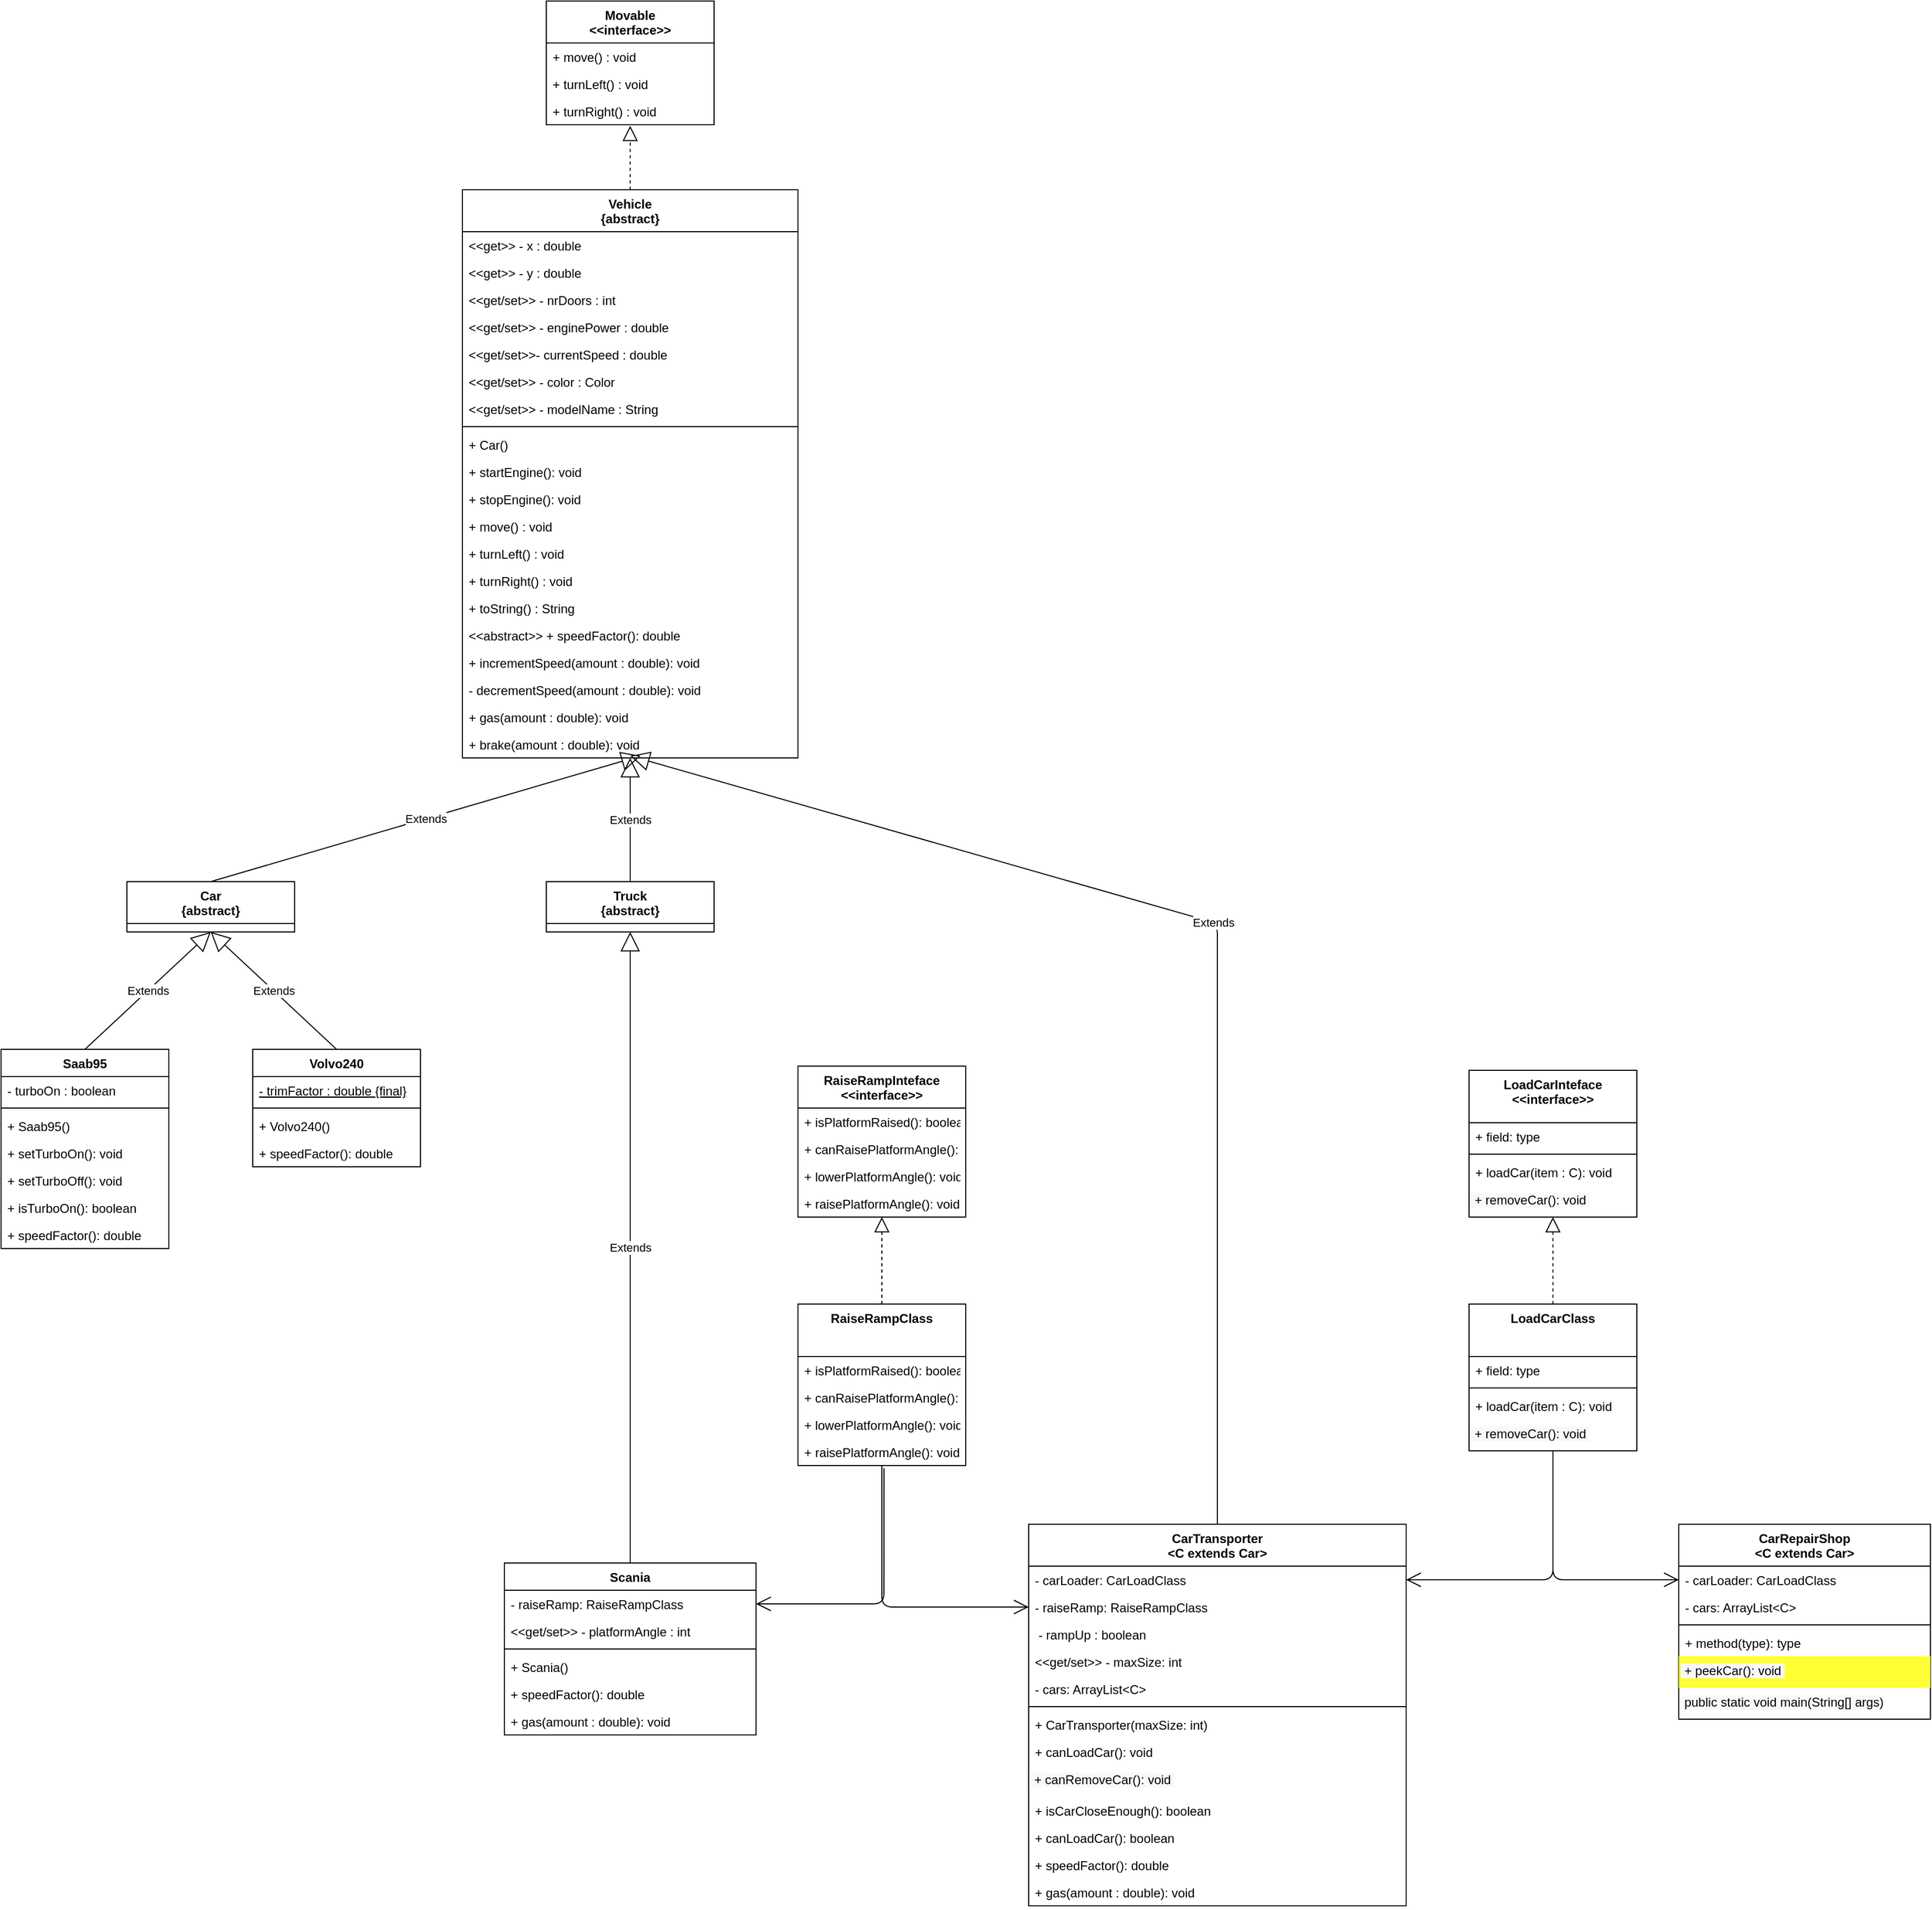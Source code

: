 <mxfile version="13.9.9" type="github">
  <diagram id="_Cr9bwAAUlMkFXNQbHdl" name="Page-1">
    <mxGraphModel dx="1826" dy="1952" grid="1" gridSize="10" guides="1" tooltips="1" connect="1" arrows="1" fold="1" page="1" pageScale="1" pageWidth="827" pageHeight="1169" math="0" shadow="0">
      <root>
        <mxCell id="0" />
        <mxCell id="1" parent="0" />
        <mxCell id="mMyt90tbhHPzwx2OuqYF-1" value="CarTransporter&#xa;&lt;C extends Car&gt;" style="swimlane;fontStyle=1;align=center;verticalAlign=top;childLayout=stackLayout;horizontal=1;startSize=40;horizontalStack=0;resizeParent=1;resizeParentMax=0;resizeLast=0;collapsible=1;marginBottom=0;" parent="1" vertex="1">
          <mxGeometry x="1020" y="1213" width="360" height="364" as="geometry" />
        </mxCell>
        <mxCell id="dB_CdpDJUb-EM3NvIYnl-26" value="- carLoader: CarLoadClass" style="text;strokeColor=none;fillColor=none;align=left;verticalAlign=top;spacingLeft=4;spacingRight=4;overflow=hidden;rotatable=0;points=[[0,0.5],[1,0.5]];portConstraint=eastwest;" parent="mMyt90tbhHPzwx2OuqYF-1" vertex="1">
          <mxGeometry y="40" width="360" height="26" as="geometry" />
        </mxCell>
        <mxCell id="dB_CdpDJUb-EM3NvIYnl-68" value="- raiseRamp: RaiseRampClass&#xa;" style="text;strokeColor=none;fillColor=none;align=left;verticalAlign=top;spacingLeft=4;spacingRight=4;overflow=hidden;rotatable=0;points=[[0,0.5],[1,0.5]];portConstraint=eastwest;" parent="mMyt90tbhHPzwx2OuqYF-1" vertex="1">
          <mxGeometry y="66" width="360" height="26" as="geometry" />
        </mxCell>
        <mxCell id="mMyt90tbhHPzwx2OuqYF-2" value=" - rampUp : boolean&#xa;" style="text;strokeColor=none;fillColor=none;align=left;verticalAlign=top;spacingLeft=4;spacingRight=4;overflow=hidden;rotatable=0;points=[[0,0.5],[1,0.5]];portConstraint=eastwest;fontStyle=0" parent="mMyt90tbhHPzwx2OuqYF-1" vertex="1">
          <mxGeometry y="92" width="360" height="26" as="geometry" />
        </mxCell>
        <mxCell id="mMyt90tbhHPzwx2OuqYF-4" value="&lt;&lt;get/set&gt;&gt; - maxSize: int" style="text;strokeColor=none;fillColor=none;align=left;verticalAlign=top;spacingLeft=4;spacingRight=4;overflow=hidden;rotatable=0;points=[[0,0.5],[1,0.5]];portConstraint=eastwest;" parent="mMyt90tbhHPzwx2OuqYF-1" vertex="1">
          <mxGeometry y="118" width="360" height="26" as="geometry" />
        </mxCell>
        <mxCell id="mMyt90tbhHPzwx2OuqYF-3" value="- cars: ArrayList&lt;C&gt;" style="text;strokeColor=none;fillColor=none;align=left;verticalAlign=top;spacingLeft=4;spacingRight=4;overflow=hidden;rotatable=0;points=[[0,0.5],[1,0.5]];portConstraint=eastwest;" parent="mMyt90tbhHPzwx2OuqYF-1" vertex="1">
          <mxGeometry y="144" width="360" height="26" as="geometry" />
        </mxCell>
        <mxCell id="mMyt90tbhHPzwx2OuqYF-5" value="" style="line;strokeWidth=1;fillColor=none;align=left;verticalAlign=middle;spacingTop=-1;spacingLeft=3;spacingRight=3;rotatable=0;labelPosition=right;points=[];portConstraint=eastwest;" parent="mMyt90tbhHPzwx2OuqYF-1" vertex="1">
          <mxGeometry y="170" width="360" height="8" as="geometry" />
        </mxCell>
        <mxCell id="mMyt90tbhHPzwx2OuqYF-110" value="+ CarTransporter(maxSize: int)" style="text;strokeColor=none;fillColor=none;align=left;verticalAlign=top;spacingLeft=4;spacingRight=4;overflow=hidden;rotatable=0;points=[[0,0.5],[1,0.5]];portConstraint=eastwest;" parent="mMyt90tbhHPzwx2OuqYF-1" vertex="1">
          <mxGeometry y="178" width="360" height="26" as="geometry" />
        </mxCell>
        <mxCell id="mMyt90tbhHPzwx2OuqYF-91" value="+ canLoadCar(): void " style="text;strokeColor=none;fillColor=none;align=left;verticalAlign=top;spacingLeft=4;spacingRight=4;overflow=hidden;rotatable=0;points=[[0,0.5],[1,0.5]];portConstraint=eastwest;" parent="mMyt90tbhHPzwx2OuqYF-1" vertex="1">
          <mxGeometry y="204" width="360" height="26" as="geometry" />
        </mxCell>
        <mxCell id="mMyt90tbhHPzwx2OuqYF-92" value="&lt;span style=&quot;color: rgb(0 , 0 , 0) ; font-family: &amp;#34;helvetica&amp;#34; ; font-size: 12px ; font-style: normal ; font-weight: 400 ; letter-spacing: normal ; text-align: left ; text-indent: 0px ; text-transform: none ; word-spacing: 0px ; background-color: rgb(248 , 249 , 250) ; display: inline ; float: none&quot;&gt;&amp;nbsp;+ canRemoveCar(): void&amp;nbsp;&lt;/span&gt;" style="text;whiteSpace=wrap;html=1;" parent="mMyt90tbhHPzwx2OuqYF-1" vertex="1">
          <mxGeometry y="230" width="360" height="30" as="geometry" />
        </mxCell>
        <mxCell id="mMyt90tbhHPzwx2OuqYF-83" value="+ isCarCloseEnough(): boolean" style="text;strokeColor=none;fillColor=none;align=left;verticalAlign=top;spacingLeft=4;spacingRight=4;overflow=hidden;rotatable=0;points=[[0,0.5],[1,0.5]];portConstraint=eastwest;" parent="mMyt90tbhHPzwx2OuqYF-1" vertex="1">
          <mxGeometry y="260" width="360" height="26" as="geometry" />
        </mxCell>
        <mxCell id="mMyt90tbhHPzwx2OuqYF-84" value="+ canLoadCar(): boolean" style="text;strokeColor=none;fillColor=none;align=left;verticalAlign=top;spacingLeft=4;spacingRight=4;overflow=hidden;rotatable=0;points=[[0,0.5],[1,0.5]];portConstraint=eastwest;" parent="mMyt90tbhHPzwx2OuqYF-1" vertex="1">
          <mxGeometry y="286" width="360" height="26" as="geometry" />
        </mxCell>
        <mxCell id="mMyt90tbhHPzwx2OuqYF-81" value="+ speedFactor(): double" style="text;strokeColor=none;fillColor=none;align=left;verticalAlign=top;spacingLeft=4;spacingRight=4;overflow=hidden;rotatable=0;points=[[0,0.5],[1,0.5]];portConstraint=eastwest;" parent="mMyt90tbhHPzwx2OuqYF-1" vertex="1">
          <mxGeometry y="312" width="360" height="26" as="geometry" />
        </mxCell>
        <mxCell id="mMyt90tbhHPzwx2OuqYF-82" value="+ gas(amount : double): void" style="text;strokeColor=none;fillColor=none;align=left;verticalAlign=top;spacingLeft=4;spacingRight=4;overflow=hidden;rotatable=0;points=[[0,0.5],[1,0.5]];portConstraint=eastwest;" parent="mMyt90tbhHPzwx2OuqYF-1" vertex="1">
          <mxGeometry y="338" width="360" height="26" as="geometry" />
        </mxCell>
        <mxCell id="mMyt90tbhHPzwx2OuqYF-7" value="Movable&#xa;&lt;&lt;interface&gt;&gt;" style="swimlane;fontStyle=1;childLayout=stackLayout;horizontal=1;startSize=40;fillColor=none;horizontalStack=0;resizeParent=1;resizeParentMax=0;resizeLast=0;collapsible=1;marginBottom=0;" parent="1" vertex="1">
          <mxGeometry x="560" y="-240" width="160" height="118" as="geometry" />
        </mxCell>
        <mxCell id="mMyt90tbhHPzwx2OuqYF-8" value="+ move() : void" style="text;strokeColor=none;fillColor=none;align=left;verticalAlign=top;spacingLeft=4;spacingRight=4;overflow=hidden;rotatable=0;points=[[0,0.5],[1,0.5]];portConstraint=eastwest;" parent="mMyt90tbhHPzwx2OuqYF-7" vertex="1">
          <mxGeometry y="40" width="160" height="26" as="geometry" />
        </mxCell>
        <mxCell id="mMyt90tbhHPzwx2OuqYF-9" value="+ turnLeft() : void" style="text;strokeColor=none;fillColor=none;align=left;verticalAlign=top;spacingLeft=4;spacingRight=4;overflow=hidden;rotatable=0;points=[[0,0.5],[1,0.5]];portConstraint=eastwest;" parent="mMyt90tbhHPzwx2OuqYF-7" vertex="1">
          <mxGeometry y="66" width="160" height="26" as="geometry" />
        </mxCell>
        <mxCell id="mMyt90tbhHPzwx2OuqYF-10" value="+ turnRight() : void" style="text;strokeColor=none;fillColor=none;align=left;verticalAlign=top;spacingLeft=4;spacingRight=4;overflow=hidden;rotatable=0;points=[[0,0.5],[1,0.5]];portConstraint=eastwest;" parent="mMyt90tbhHPzwx2OuqYF-7" vertex="1">
          <mxGeometry y="92" width="160" height="26" as="geometry" />
        </mxCell>
        <mxCell id="mMyt90tbhHPzwx2OuqYF-11" value="Vehicle&#xa;{abstract}&#xa;" style="swimlane;fontStyle=1;align=center;verticalAlign=top;childLayout=stackLayout;horizontal=1;startSize=40;horizontalStack=0;resizeParent=1;resizeParentMax=0;resizeLast=0;collapsible=1;marginBottom=0;" parent="1" vertex="1">
          <mxGeometry x="480" y="-60" width="320" height="542" as="geometry" />
        </mxCell>
        <mxCell id="mMyt90tbhHPzwx2OuqYF-12" value="&lt;&lt;get&gt;&gt; - x : double" style="text;strokeColor=none;fillColor=none;align=left;verticalAlign=top;spacingLeft=4;spacingRight=4;overflow=hidden;rotatable=0;points=[[0,0.5],[1,0.5]];portConstraint=eastwest;" parent="mMyt90tbhHPzwx2OuqYF-11" vertex="1">
          <mxGeometry y="40" width="320" height="26" as="geometry" />
        </mxCell>
        <mxCell id="mMyt90tbhHPzwx2OuqYF-13" value="&lt;&lt;get&gt;&gt; - y : double" style="text;strokeColor=none;fillColor=none;align=left;verticalAlign=top;spacingLeft=4;spacingRight=4;overflow=hidden;rotatable=0;points=[[0,0.5],[1,0.5]];portConstraint=eastwest;" parent="mMyt90tbhHPzwx2OuqYF-11" vertex="1">
          <mxGeometry y="66" width="320" height="26" as="geometry" />
        </mxCell>
        <mxCell id="mMyt90tbhHPzwx2OuqYF-14" value="&lt;&lt;get/set&gt;&gt; - nrDoors : int" style="text;strokeColor=none;fillColor=none;align=left;verticalAlign=top;spacingLeft=4;spacingRight=4;overflow=hidden;rotatable=0;points=[[0,0.5],[1,0.5]];portConstraint=eastwest;" parent="mMyt90tbhHPzwx2OuqYF-11" vertex="1">
          <mxGeometry y="92" width="320" height="26" as="geometry" />
        </mxCell>
        <mxCell id="mMyt90tbhHPzwx2OuqYF-15" value="&lt;&lt;get/set&gt;&gt; - enginePower : double" style="text;strokeColor=none;fillColor=none;align=left;verticalAlign=top;spacingLeft=4;spacingRight=4;overflow=hidden;rotatable=0;points=[[0,0.5],[1,0.5]];portConstraint=eastwest;" parent="mMyt90tbhHPzwx2OuqYF-11" vertex="1">
          <mxGeometry y="118" width="320" height="26" as="geometry" />
        </mxCell>
        <mxCell id="mMyt90tbhHPzwx2OuqYF-16" value="&lt;&lt;get/set&gt;&gt;- currentSpeed : double" style="text;strokeColor=none;fillColor=none;align=left;verticalAlign=top;spacingLeft=4;spacingRight=4;overflow=hidden;rotatable=0;points=[[0,0.5],[1,0.5]];portConstraint=eastwest;" parent="mMyt90tbhHPzwx2OuqYF-11" vertex="1">
          <mxGeometry y="144" width="320" height="26" as="geometry" />
        </mxCell>
        <mxCell id="mMyt90tbhHPzwx2OuqYF-17" value="&lt;&lt;get/set&gt;&gt; - color : Color" style="text;strokeColor=none;fillColor=none;align=left;verticalAlign=top;spacingLeft=4;spacingRight=4;overflow=hidden;rotatable=0;points=[[0,0.5],[1,0.5]];portConstraint=eastwest;" parent="mMyt90tbhHPzwx2OuqYF-11" vertex="1">
          <mxGeometry y="170" width="320" height="26" as="geometry" />
        </mxCell>
        <mxCell id="mMyt90tbhHPzwx2OuqYF-18" value="&lt;&lt;get/set&gt;&gt; - modelName : String" style="text;strokeColor=none;fillColor=none;align=left;verticalAlign=top;spacingLeft=4;spacingRight=4;overflow=hidden;rotatable=0;points=[[0,0.5],[1,0.5]];portConstraint=eastwest;" parent="mMyt90tbhHPzwx2OuqYF-11" vertex="1">
          <mxGeometry y="196" width="320" height="26" as="geometry" />
        </mxCell>
        <mxCell id="mMyt90tbhHPzwx2OuqYF-19" value="" style="line;strokeWidth=1;fillColor=none;align=left;verticalAlign=middle;spacingTop=-1;spacingLeft=3;spacingRight=3;rotatable=0;labelPosition=right;points=[];portConstraint=eastwest;" parent="mMyt90tbhHPzwx2OuqYF-11" vertex="1">
          <mxGeometry y="222" width="320" height="8" as="geometry" />
        </mxCell>
        <mxCell id="mMyt90tbhHPzwx2OuqYF-20" value="+ Car()" style="text;strokeColor=none;fillColor=none;align=left;verticalAlign=top;spacingLeft=4;spacingRight=4;overflow=hidden;rotatable=0;points=[[0,0.5],[1,0.5]];portConstraint=eastwest;" parent="mMyt90tbhHPzwx2OuqYF-11" vertex="1">
          <mxGeometry y="230" width="320" height="26" as="geometry" />
        </mxCell>
        <mxCell id="mMyt90tbhHPzwx2OuqYF-21" value="+ startEngine(): void" style="text;strokeColor=none;fillColor=none;align=left;verticalAlign=top;spacingLeft=4;spacingRight=4;overflow=hidden;rotatable=0;points=[[0,0.5],[1,0.5]];portConstraint=eastwest;" parent="mMyt90tbhHPzwx2OuqYF-11" vertex="1">
          <mxGeometry y="256" width="320" height="26" as="geometry" />
        </mxCell>
        <mxCell id="mMyt90tbhHPzwx2OuqYF-22" value="+ stopEngine(): void" style="text;strokeColor=none;fillColor=none;align=left;verticalAlign=top;spacingLeft=4;spacingRight=4;overflow=hidden;rotatable=0;points=[[0,0.5],[1,0.5]];portConstraint=eastwest;" parent="mMyt90tbhHPzwx2OuqYF-11" vertex="1">
          <mxGeometry y="282" width="320" height="26" as="geometry" />
        </mxCell>
        <mxCell id="mMyt90tbhHPzwx2OuqYF-23" value="+ move() : void" style="text;strokeColor=none;fillColor=none;align=left;verticalAlign=top;spacingLeft=4;spacingRight=4;overflow=hidden;rotatable=0;points=[[0,0.5],[1,0.5]];portConstraint=eastwest;" parent="mMyt90tbhHPzwx2OuqYF-11" vertex="1">
          <mxGeometry y="308" width="320" height="26" as="geometry" />
        </mxCell>
        <mxCell id="mMyt90tbhHPzwx2OuqYF-24" value="+ turnLeft() : void" style="text;strokeColor=none;fillColor=none;align=left;verticalAlign=top;spacingLeft=4;spacingRight=4;overflow=hidden;rotatable=0;points=[[0,0.5],[1,0.5]];portConstraint=eastwest;" parent="mMyt90tbhHPzwx2OuqYF-11" vertex="1">
          <mxGeometry y="334" width="320" height="26" as="geometry" />
        </mxCell>
        <mxCell id="mMyt90tbhHPzwx2OuqYF-25" value="+ turnRight() : void" style="text;strokeColor=none;fillColor=none;align=left;verticalAlign=top;spacingLeft=4;spacingRight=4;overflow=hidden;rotatable=0;points=[[0,0.5],[1,0.5]];portConstraint=eastwest;" parent="mMyt90tbhHPzwx2OuqYF-11" vertex="1">
          <mxGeometry y="360" width="320" height="26" as="geometry" />
        </mxCell>
        <mxCell id="mMyt90tbhHPzwx2OuqYF-26" value="+ toString() : String" style="text;strokeColor=none;fillColor=none;align=left;verticalAlign=top;spacingLeft=4;spacingRight=4;overflow=hidden;rotatable=0;points=[[0,0.5],[1,0.5]];portConstraint=eastwest;" parent="mMyt90tbhHPzwx2OuqYF-11" vertex="1">
          <mxGeometry y="386" width="320" height="26" as="geometry" />
        </mxCell>
        <mxCell id="mMyt90tbhHPzwx2OuqYF-27" value="&lt;&lt;abstract&gt;&gt; + speedFactor(): double" style="text;strokeColor=none;fillColor=none;align=left;verticalAlign=top;spacingLeft=4;spacingRight=4;overflow=hidden;rotatable=0;points=[[0,0.5],[1,0.5]];portConstraint=eastwest;" parent="mMyt90tbhHPzwx2OuqYF-11" vertex="1">
          <mxGeometry y="412" width="320" height="26" as="geometry" />
        </mxCell>
        <mxCell id="mMyt90tbhHPzwx2OuqYF-28" value="+ incrementSpeed(amount : double): void" style="text;strokeColor=none;fillColor=none;align=left;verticalAlign=top;spacingLeft=4;spacingRight=4;overflow=hidden;rotatable=0;points=[[0,0.5],[1,0.5]];portConstraint=eastwest;" parent="mMyt90tbhHPzwx2OuqYF-11" vertex="1">
          <mxGeometry y="438" width="320" height="26" as="geometry" />
        </mxCell>
        <mxCell id="mMyt90tbhHPzwx2OuqYF-29" value="- decrementSpeed(amount : double): void" style="text;strokeColor=none;fillColor=none;align=left;verticalAlign=top;spacingLeft=4;spacingRight=4;overflow=hidden;rotatable=0;points=[[0,0.5],[1,0.5]];portConstraint=eastwest;" parent="mMyt90tbhHPzwx2OuqYF-11" vertex="1">
          <mxGeometry y="464" width="320" height="26" as="geometry" />
        </mxCell>
        <mxCell id="mMyt90tbhHPzwx2OuqYF-30" value="+ gas(amount : double): void" style="text;strokeColor=none;fillColor=none;align=left;verticalAlign=top;spacingLeft=4;spacingRight=4;overflow=hidden;rotatable=0;points=[[0,0.5],[1,0.5]];portConstraint=eastwest;" parent="mMyt90tbhHPzwx2OuqYF-11" vertex="1">
          <mxGeometry y="490" width="320" height="26" as="geometry" />
        </mxCell>
        <mxCell id="mMyt90tbhHPzwx2OuqYF-31" value="+ brake(amount : double): void" style="text;strokeColor=none;fillColor=none;align=left;verticalAlign=top;spacingLeft=4;spacingRight=4;overflow=hidden;rotatable=0;points=[[0,0.5],[1,0.5]];portConstraint=eastwest;" parent="mMyt90tbhHPzwx2OuqYF-11" vertex="1">
          <mxGeometry y="516" width="320" height="26" as="geometry" />
        </mxCell>
        <mxCell id="mMyt90tbhHPzwx2OuqYF-32" value="" style="endArrow=block;dashed=1;endFill=0;endSize=12;html=1;entryX=0.5;entryY=1.038;entryDx=0;entryDy=0;entryPerimeter=0;" parent="1" source="mMyt90tbhHPzwx2OuqYF-11" target="mMyt90tbhHPzwx2OuqYF-10" edge="1">
          <mxGeometry width="160" relative="1" as="geometry">
            <mxPoint x="820" y="300" as="sourcePoint" />
            <mxPoint x="980" y="300" as="targetPoint" />
          </mxGeometry>
        </mxCell>
        <mxCell id="mMyt90tbhHPzwx2OuqYF-33" value="Saab95" style="swimlane;fontStyle=1;align=center;verticalAlign=top;childLayout=stackLayout;horizontal=1;startSize=26;horizontalStack=0;resizeParent=1;resizeParentMax=0;resizeLast=0;collapsible=1;marginBottom=0;" parent="1" vertex="1">
          <mxGeometry x="40" y="760" width="160" height="190" as="geometry" />
        </mxCell>
        <mxCell id="mMyt90tbhHPzwx2OuqYF-34" value="- turboOn : boolean" style="text;strokeColor=none;fillColor=none;align=left;verticalAlign=top;spacingLeft=4;spacingRight=4;overflow=hidden;rotatable=0;points=[[0,0.5],[1,0.5]];portConstraint=eastwest;fontStyle=0" parent="mMyt90tbhHPzwx2OuqYF-33" vertex="1">
          <mxGeometry y="26" width="160" height="26" as="geometry" />
        </mxCell>
        <mxCell id="mMyt90tbhHPzwx2OuqYF-35" value="" style="line;strokeWidth=1;fillColor=none;align=left;verticalAlign=middle;spacingTop=-1;spacingLeft=3;spacingRight=3;rotatable=0;labelPosition=right;points=[];portConstraint=eastwest;" parent="mMyt90tbhHPzwx2OuqYF-33" vertex="1">
          <mxGeometry y="52" width="160" height="8" as="geometry" />
        </mxCell>
        <mxCell id="mMyt90tbhHPzwx2OuqYF-36" value="+ Saab95()" style="text;strokeColor=none;fillColor=none;align=left;verticalAlign=top;spacingLeft=4;spacingRight=4;overflow=hidden;rotatable=0;points=[[0,0.5],[1,0.5]];portConstraint=eastwest;" parent="mMyt90tbhHPzwx2OuqYF-33" vertex="1">
          <mxGeometry y="60" width="160" height="26" as="geometry" />
        </mxCell>
        <mxCell id="mMyt90tbhHPzwx2OuqYF-37" value="+ setTurboOn(): void" style="text;strokeColor=none;fillColor=none;align=left;verticalAlign=top;spacingLeft=4;spacingRight=4;overflow=hidden;rotatable=0;points=[[0,0.5],[1,0.5]];portConstraint=eastwest;" parent="mMyt90tbhHPzwx2OuqYF-33" vertex="1">
          <mxGeometry y="86" width="160" height="26" as="geometry" />
        </mxCell>
        <mxCell id="mMyt90tbhHPzwx2OuqYF-38" value="+ setTurboOff(): void" style="text;strokeColor=none;fillColor=none;align=left;verticalAlign=top;spacingLeft=4;spacingRight=4;overflow=hidden;rotatable=0;points=[[0,0.5],[1,0.5]];portConstraint=eastwest;" parent="mMyt90tbhHPzwx2OuqYF-33" vertex="1">
          <mxGeometry y="112" width="160" height="26" as="geometry" />
        </mxCell>
        <mxCell id="mMyt90tbhHPzwx2OuqYF-39" value="+ isTurboOn(): boolean" style="text;strokeColor=none;fillColor=none;align=left;verticalAlign=top;spacingLeft=4;spacingRight=4;overflow=hidden;rotatable=0;points=[[0,0.5],[1,0.5]];portConstraint=eastwest;" parent="mMyt90tbhHPzwx2OuqYF-33" vertex="1">
          <mxGeometry y="138" width="160" height="26" as="geometry" />
        </mxCell>
        <mxCell id="mMyt90tbhHPzwx2OuqYF-40" value="+ speedFactor(): double" style="text;strokeColor=none;fillColor=none;align=left;verticalAlign=top;spacingLeft=4;spacingRight=4;overflow=hidden;rotatable=0;points=[[0,0.5],[1,0.5]];portConstraint=eastwest;" parent="mMyt90tbhHPzwx2OuqYF-33" vertex="1">
          <mxGeometry y="164" width="160" height="26" as="geometry" />
        </mxCell>
        <mxCell id="mMyt90tbhHPzwx2OuqYF-41" value="Volvo240" style="swimlane;fontStyle=1;align=center;verticalAlign=top;childLayout=stackLayout;horizontal=1;startSize=26;horizontalStack=0;resizeParent=1;resizeParentMax=0;resizeLast=0;collapsible=1;marginBottom=0;" parent="1" vertex="1">
          <mxGeometry x="280" y="760" width="160" height="112" as="geometry" />
        </mxCell>
        <mxCell id="mMyt90tbhHPzwx2OuqYF-42" value="- trimFactor : double {final}" style="text;strokeColor=none;fillColor=none;align=left;verticalAlign=top;spacingLeft=4;spacingRight=4;overflow=hidden;rotatable=0;points=[[0,0.5],[1,0.5]];portConstraint=eastwest;fontStyle=4" parent="mMyt90tbhHPzwx2OuqYF-41" vertex="1">
          <mxGeometry y="26" width="160" height="26" as="geometry" />
        </mxCell>
        <mxCell id="mMyt90tbhHPzwx2OuqYF-43" value="" style="line;strokeWidth=1;fillColor=none;align=left;verticalAlign=middle;spacingTop=-1;spacingLeft=3;spacingRight=3;rotatable=0;labelPosition=right;points=[];portConstraint=eastwest;" parent="mMyt90tbhHPzwx2OuqYF-41" vertex="1">
          <mxGeometry y="52" width="160" height="8" as="geometry" />
        </mxCell>
        <mxCell id="mMyt90tbhHPzwx2OuqYF-44" value="+ Volvo240()" style="text;strokeColor=none;fillColor=none;align=left;verticalAlign=top;spacingLeft=4;spacingRight=4;overflow=hidden;rotatable=0;points=[[0,0.5],[1,0.5]];portConstraint=eastwest;" parent="mMyt90tbhHPzwx2OuqYF-41" vertex="1">
          <mxGeometry y="60" width="160" height="26" as="geometry" />
        </mxCell>
        <mxCell id="mMyt90tbhHPzwx2OuqYF-45" value="+ speedFactor(): double" style="text;strokeColor=none;fillColor=none;align=left;verticalAlign=top;spacingLeft=4;spacingRight=4;overflow=hidden;rotatable=0;points=[[0,0.5],[1,0.5]];portConstraint=eastwest;" parent="mMyt90tbhHPzwx2OuqYF-41" vertex="1">
          <mxGeometry y="86" width="160" height="26" as="geometry" />
        </mxCell>
        <mxCell id="mMyt90tbhHPzwx2OuqYF-46" value="Extends" style="endArrow=block;endSize=16;endFill=0;html=1;exitX=0.5;exitY=0;exitDx=0;exitDy=0;entryX=0.5;entryY=1;entryDx=0;entryDy=0;" parent="1" source="mMyt90tbhHPzwx2OuqYF-41" target="mMyt90tbhHPzwx2OuqYF-60" edge="1">
          <mxGeometry width="160" relative="1" as="geometry">
            <mxPoint x="440" y="850" as="sourcePoint" />
            <mxPoint x="240.32" y="671.856" as="targetPoint" />
          </mxGeometry>
        </mxCell>
        <mxCell id="mMyt90tbhHPzwx2OuqYF-47" value="Extends" style="endArrow=block;endSize=16;endFill=0;html=1;exitX=0.5;exitY=0;exitDx=0;exitDy=0;entryX=0.5;entryY=1;entryDx=0;entryDy=0;" parent="1" source="mMyt90tbhHPzwx2OuqYF-33" target="mMyt90tbhHPzwx2OuqYF-60" edge="1">
          <mxGeometry width="160" relative="1" as="geometry">
            <mxPoint x="220" y="880" as="sourcePoint" />
            <mxPoint x="240.96" y="673.08" as="targetPoint" />
          </mxGeometry>
        </mxCell>
        <mxCell id="mMyt90tbhHPzwx2OuqYF-48" value="Scania" style="swimlane;fontStyle=1;align=center;verticalAlign=top;childLayout=stackLayout;horizontal=1;startSize=26;horizontalStack=0;resizeParent=1;resizeParentMax=0;resizeLast=0;collapsible=1;marginBottom=0;" parent="1" vertex="1">
          <mxGeometry x="520" y="1250" width="240" height="164" as="geometry" />
        </mxCell>
        <mxCell id="dB_CdpDJUb-EM3NvIYnl-66" value="- raiseRamp: RaiseRampClass&#xa;" style="text;strokeColor=none;fillColor=none;align=left;verticalAlign=top;spacingLeft=4;spacingRight=4;overflow=hidden;rotatable=0;points=[[0,0.5],[1,0.5]];portConstraint=eastwest;" parent="mMyt90tbhHPzwx2OuqYF-48" vertex="1">
          <mxGeometry y="26" width="240" height="26" as="geometry" />
        </mxCell>
        <mxCell id="mMyt90tbhHPzwx2OuqYF-49" value="&lt;&lt;get/set&gt;&gt; - platformAngle : int&#xa;" style="text;strokeColor=none;fillColor=none;align=left;verticalAlign=top;spacingLeft=4;spacingRight=4;overflow=hidden;rotatable=0;points=[[0,0.5],[1,0.5]];portConstraint=eastwest;fontStyle=0" parent="mMyt90tbhHPzwx2OuqYF-48" vertex="1">
          <mxGeometry y="52" width="240" height="26" as="geometry" />
        </mxCell>
        <mxCell id="mMyt90tbhHPzwx2OuqYF-50" value="" style="line;strokeWidth=1;fillColor=none;align=left;verticalAlign=middle;spacingTop=-1;spacingLeft=3;spacingRight=3;rotatable=0;labelPosition=right;points=[];portConstraint=eastwest;" parent="mMyt90tbhHPzwx2OuqYF-48" vertex="1">
          <mxGeometry y="78" width="240" height="8" as="geometry" />
        </mxCell>
        <mxCell id="mMyt90tbhHPzwx2OuqYF-51" value="+ Scania()" style="text;strokeColor=none;fillColor=none;align=left;verticalAlign=top;spacingLeft=4;spacingRight=4;overflow=hidden;rotatable=0;points=[[0,0.5],[1,0.5]];portConstraint=eastwest;" parent="mMyt90tbhHPzwx2OuqYF-48" vertex="1">
          <mxGeometry y="86" width="240" height="26" as="geometry" />
        </mxCell>
        <mxCell id="mMyt90tbhHPzwx2OuqYF-56" value="+ speedFactor(): double" style="text;strokeColor=none;fillColor=none;align=left;verticalAlign=top;spacingLeft=4;spacingRight=4;overflow=hidden;rotatable=0;points=[[0,0.5],[1,0.5]];portConstraint=eastwest;" parent="mMyt90tbhHPzwx2OuqYF-48" vertex="1">
          <mxGeometry y="112" width="240" height="26" as="geometry" />
        </mxCell>
        <mxCell id="mMyt90tbhHPzwx2OuqYF-57" value="+ gas(amount : double): void" style="text;strokeColor=none;fillColor=none;align=left;verticalAlign=top;spacingLeft=4;spacingRight=4;overflow=hidden;rotatable=0;points=[[0,0.5],[1,0.5]];portConstraint=eastwest;" parent="mMyt90tbhHPzwx2OuqYF-48" vertex="1">
          <mxGeometry y="138" width="240" height="26" as="geometry" />
        </mxCell>
        <mxCell id="mMyt90tbhHPzwx2OuqYF-58" value="Extends" style="endArrow=block;endSize=16;endFill=0;html=1;exitX=0.5;exitY=0;exitDx=0;exitDy=0;entryX=0.5;entryY=1;entryDx=0;entryDy=0;" parent="1" source="mMyt90tbhHPzwx2OuqYF-48" target="mMyt90tbhHPzwx2OuqYF-64" edge="1">
          <mxGeometry width="160" relative="1" as="geometry">
            <mxPoint x="130" y="890" as="sourcePoint" />
            <mxPoint x="640.96" y="677.172" as="targetPoint" />
          </mxGeometry>
        </mxCell>
        <mxCell id="mMyt90tbhHPzwx2OuqYF-60" value="Car&#xa;{abstract}" style="swimlane;fontStyle=1;align=center;verticalAlign=top;childLayout=stackLayout;horizontal=1;startSize=40;horizontalStack=0;resizeParent=1;resizeParentMax=0;resizeLast=0;collapsible=1;marginBottom=0;" parent="1" vertex="1">
          <mxGeometry x="160" y="600" width="160" height="48" as="geometry" />
        </mxCell>
        <mxCell id="mMyt90tbhHPzwx2OuqYF-64" value="Truck&#xa;{abstract}" style="swimlane;fontStyle=1;align=center;verticalAlign=top;childLayout=stackLayout;horizontal=1;startSize=40;horizontalStack=0;resizeParent=1;resizeParentMax=0;resizeLast=0;collapsible=1;marginBottom=0;" parent="1" vertex="1">
          <mxGeometry x="560" y="600" width="160" height="48" as="geometry" />
        </mxCell>
        <mxCell id="mMyt90tbhHPzwx2OuqYF-69" value="Extends" style="endArrow=block;endSize=16;endFill=0;html=1;exitX=0.5;exitY=0;exitDx=0;exitDy=0;" parent="1" source="mMyt90tbhHPzwx2OuqYF-60" edge="1">
          <mxGeometry width="160" relative="1" as="geometry">
            <mxPoint x="490" y="620" as="sourcePoint" />
            <mxPoint x="650" y="480" as="targetPoint" />
          </mxGeometry>
        </mxCell>
        <mxCell id="mMyt90tbhHPzwx2OuqYF-70" value="Extends" style="endArrow=block;endSize=16;endFill=0;html=1;exitX=0.5;exitY=0;exitDx=0;exitDy=0;" parent="1" source="mMyt90tbhHPzwx2OuqYF-64" target="mMyt90tbhHPzwx2OuqYF-31" edge="1">
          <mxGeometry width="160" relative="1" as="geometry">
            <mxPoint x="490" y="620" as="sourcePoint" />
            <mxPoint x="650" y="620" as="targetPoint" />
          </mxGeometry>
        </mxCell>
        <mxCell id="mMyt90tbhHPzwx2OuqYF-71" value="Extends" style="endArrow=block;endSize=16;endFill=0;html=1;exitX=0.5;exitY=0;exitDx=0;exitDy=0;" parent="1" source="mMyt90tbhHPzwx2OuqYF-1" edge="1">
          <mxGeometry width="160" relative="1" as="geometry">
            <mxPoint x="1070" y="520" as="sourcePoint" />
            <mxPoint x="640" y="480" as="targetPoint" />
            <Array as="points">
              <mxPoint x="1200" y="640" />
            </Array>
          </mxGeometry>
        </mxCell>
        <mxCell id="mMyt90tbhHPzwx2OuqYF-112" value="CarRepairShop&#xa;&lt;C extends Car&gt;" style="swimlane;fontStyle=1;align=center;verticalAlign=top;childLayout=stackLayout;horizontal=1;startSize=40;horizontalStack=0;resizeParent=1;resizeParentMax=0;resizeLast=0;collapsible=1;marginBottom=0;" parent="1" vertex="1">
          <mxGeometry x="1640" y="1213" width="240" height="186" as="geometry" />
        </mxCell>
        <mxCell id="dB_CdpDJUb-EM3NvIYnl-24" value="- carLoader: CarLoadClass" style="text;strokeColor=none;fillColor=none;align=left;verticalAlign=top;spacingLeft=4;spacingRight=4;overflow=hidden;rotatable=0;points=[[0,0.5],[1,0.5]];portConstraint=eastwest;" parent="mMyt90tbhHPzwx2OuqYF-112" vertex="1">
          <mxGeometry y="40" width="240" height="26" as="geometry" />
        </mxCell>
        <mxCell id="AptcErg4pu4xVObqwMi1-2" value="- cars: ArrayList&lt;C&gt;" style="text;strokeColor=none;fillColor=none;align=left;verticalAlign=top;spacingLeft=4;spacingRight=4;overflow=hidden;rotatable=0;points=[[0,0.5],[1,0.5]];portConstraint=eastwest;" parent="mMyt90tbhHPzwx2OuqYF-112" vertex="1">
          <mxGeometry y="66" width="240" height="26" as="geometry" />
        </mxCell>
        <mxCell id="mMyt90tbhHPzwx2OuqYF-114" value="" style="line;strokeWidth=1;fillColor=none;align=left;verticalAlign=middle;spacingTop=-1;spacingLeft=3;spacingRight=3;rotatable=0;labelPosition=right;points=[];portConstraint=eastwest;" parent="mMyt90tbhHPzwx2OuqYF-112" vertex="1">
          <mxGeometry y="92" width="240" height="8" as="geometry" />
        </mxCell>
        <mxCell id="mMyt90tbhHPzwx2OuqYF-115" value="+ method(type): type" style="text;strokeColor=none;fillColor=none;align=left;verticalAlign=top;spacingLeft=4;spacingRight=4;overflow=hidden;rotatable=0;points=[[0,0.5],[1,0.5]];portConstraint=eastwest;" parent="mMyt90tbhHPzwx2OuqYF-112" vertex="1">
          <mxGeometry y="100" width="240" height="26" as="geometry" />
        </mxCell>
        <mxCell id="AptcErg4pu4xVObqwMi1-3" value="&lt;span style=&quot;color: rgb(0 , 0 , 0) ; font-family: &amp;#34;helvetica&amp;#34; ; font-size: 12px ; font-style: normal ; font-weight: 400 ; letter-spacing: normal ; text-align: left ; text-indent: 0px ; text-transform: none ; word-spacing: 0px ; background-color: rgb(248 , 249 , 250) ; display: inline ; float: none&quot;&gt;&amp;nbsp;+ peekCar(): void&amp;nbsp;&lt;/span&gt;" style="text;whiteSpace=wrap;html=1;fillColor=#FFFF33;" parent="mMyt90tbhHPzwx2OuqYF-112" vertex="1">
          <mxGeometry y="126" width="240" height="30" as="geometry" />
        </mxCell>
        <mxCell id="AptcErg4pu4xVObqwMi1-4" value="&lt;span style=&quot;color: rgb(0 , 0 , 0) ; font-family: &amp;#34;helvetica&amp;#34; ; font-size: 12px ; font-style: normal ; font-weight: 400 ; letter-spacing: normal ; text-align: left ; text-indent: 0px ; text-transform: none ; word-spacing: 0px ; background-color: rgb(248 , 249 , 250) ; display: inline ; float: none&quot;&gt;&amp;nbsp;public static void main(String[] args)&lt;/span&gt;" style="text;whiteSpace=wrap;html=1;fillColor=none;" parent="mMyt90tbhHPzwx2OuqYF-112" vertex="1">
          <mxGeometry y="156" width="240" height="30" as="geometry" />
        </mxCell>
        <mxCell id="dB_CdpDJUb-EM3NvIYnl-1" value="LoadCarInteface&#xa;&lt;&lt;interface&gt;&gt;" style="swimlane;fontStyle=1;align=center;verticalAlign=top;childLayout=stackLayout;horizontal=1;startSize=50;horizontalStack=0;resizeParent=1;resizeParentMax=0;resizeLast=0;collapsible=1;marginBottom=0;fillColor=none;" parent="1" vertex="1">
          <mxGeometry x="1440" y="780" width="160" height="140" as="geometry" />
        </mxCell>
        <mxCell id="dB_CdpDJUb-EM3NvIYnl-2" value="+ field: type" style="text;strokeColor=none;fillColor=none;align=left;verticalAlign=top;spacingLeft=4;spacingRight=4;overflow=hidden;rotatable=0;points=[[0,0.5],[1,0.5]];portConstraint=eastwest;" parent="dB_CdpDJUb-EM3NvIYnl-1" vertex="1">
          <mxGeometry y="50" width="160" height="26" as="geometry" />
        </mxCell>
        <mxCell id="dB_CdpDJUb-EM3NvIYnl-3" value="" style="line;strokeWidth=1;fillColor=none;align=left;verticalAlign=middle;spacingTop=-1;spacingLeft=3;spacingRight=3;rotatable=0;labelPosition=right;points=[];portConstraint=eastwest;" parent="dB_CdpDJUb-EM3NvIYnl-1" vertex="1">
          <mxGeometry y="76" width="160" height="8" as="geometry" />
        </mxCell>
        <mxCell id="dB_CdpDJUb-EM3NvIYnl-14" value="+ loadCar(item : C): void " style="text;strokeColor=none;fillColor=none;align=left;verticalAlign=top;spacingLeft=4;spacingRight=4;overflow=hidden;rotatable=0;points=[[0,0.5],[1,0.5]];portConstraint=eastwest;" parent="dB_CdpDJUb-EM3NvIYnl-1" vertex="1">
          <mxGeometry y="84" width="160" height="26" as="geometry" />
        </mxCell>
        <mxCell id="dB_CdpDJUb-EM3NvIYnl-15" value="&lt;span style=&quot;color: rgb(0 , 0 , 0) ; font-family: &amp;#34;helvetica&amp;#34; ; font-size: 12px ; font-style: normal ; font-weight: 400 ; letter-spacing: normal ; text-align: left ; text-indent: 0px ; text-transform: none ; word-spacing: 0px ; background-color: rgb(248 , 249 , 250) ; display: inline ; float: none&quot;&gt;&amp;nbsp;+ removeCar(): void&amp;nbsp;&lt;/span&gt;" style="text;whiteSpace=wrap;html=1;fillColor=none;" parent="dB_CdpDJUb-EM3NvIYnl-1" vertex="1">
          <mxGeometry y="110" width="160" height="30" as="geometry" />
        </mxCell>
        <mxCell id="dB_CdpDJUb-EM3NvIYnl-18" value="LoadCarClass" style="swimlane;fontStyle=1;align=center;verticalAlign=top;childLayout=stackLayout;horizontal=1;startSize=50;horizontalStack=0;resizeParent=1;resizeParentMax=0;resizeLast=0;collapsible=1;marginBottom=0;fillColor=none;" parent="1" vertex="1">
          <mxGeometry x="1440" y="1003" width="160" height="140" as="geometry" />
        </mxCell>
        <mxCell id="dB_CdpDJUb-EM3NvIYnl-19" value="+ field: type" style="text;strokeColor=none;fillColor=none;align=left;verticalAlign=top;spacingLeft=4;spacingRight=4;overflow=hidden;rotatable=0;points=[[0,0.5],[1,0.5]];portConstraint=eastwest;" parent="dB_CdpDJUb-EM3NvIYnl-18" vertex="1">
          <mxGeometry y="50" width="160" height="26" as="geometry" />
        </mxCell>
        <mxCell id="dB_CdpDJUb-EM3NvIYnl-20" value="" style="line;strokeWidth=1;fillColor=none;align=left;verticalAlign=middle;spacingTop=-1;spacingLeft=3;spacingRight=3;rotatable=0;labelPosition=right;points=[];portConstraint=eastwest;" parent="dB_CdpDJUb-EM3NvIYnl-18" vertex="1">
          <mxGeometry y="76" width="160" height="8" as="geometry" />
        </mxCell>
        <mxCell id="dB_CdpDJUb-EM3NvIYnl-21" value="+ loadCar(item : C): void " style="text;strokeColor=none;fillColor=none;align=left;verticalAlign=top;spacingLeft=4;spacingRight=4;overflow=hidden;rotatable=0;points=[[0,0.5],[1,0.5]];portConstraint=eastwest;" parent="dB_CdpDJUb-EM3NvIYnl-18" vertex="1">
          <mxGeometry y="84" width="160" height="26" as="geometry" />
        </mxCell>
        <mxCell id="dB_CdpDJUb-EM3NvIYnl-22" value="&lt;span style=&quot;color: rgb(0 , 0 , 0) ; font-family: &amp;#34;helvetica&amp;#34; ; font-size: 12px ; font-style: normal ; font-weight: 400 ; letter-spacing: normal ; text-align: left ; text-indent: 0px ; text-transform: none ; word-spacing: 0px ; background-color: rgb(248 , 249 , 250) ; display: inline ; float: none&quot;&gt;&amp;nbsp;+ removeCar(): void&amp;nbsp;&lt;/span&gt;" style="text;whiteSpace=wrap;html=1;fillColor=none;" parent="dB_CdpDJUb-EM3NvIYnl-18" vertex="1">
          <mxGeometry y="110" width="160" height="30" as="geometry" />
        </mxCell>
        <mxCell id="dB_CdpDJUb-EM3NvIYnl-23" value="" style="endArrow=block;dashed=1;endFill=0;endSize=12;html=1;exitX=0.5;exitY=0;exitDx=0;exitDy=0;entryX=0.5;entryY=1;entryDx=0;entryDy=0;" parent="1" source="dB_CdpDJUb-EM3NvIYnl-18" target="dB_CdpDJUb-EM3NvIYnl-15" edge="1">
          <mxGeometry width="160" relative="1" as="geometry">
            <mxPoint x="1590" y="963" as="sourcePoint" />
            <mxPoint x="1750" y="963" as="targetPoint" />
          </mxGeometry>
        </mxCell>
        <mxCell id="dB_CdpDJUb-EM3NvIYnl-25" value="" style="endArrow=open;endFill=1;endSize=12;html=1;exitX=0.5;exitY=1;exitDx=0;exitDy=0;entryX=0;entryY=0.5;entryDx=0;entryDy=0;" parent="1" source="dB_CdpDJUb-EM3NvIYnl-22" target="dB_CdpDJUb-EM3NvIYnl-24" edge="1">
          <mxGeometry width="160" relative="1" as="geometry">
            <mxPoint x="1600" y="1153" as="sourcePoint" />
            <mxPoint x="1580" y="1263" as="targetPoint" />
            <Array as="points">
              <mxPoint x="1520" y="1266" />
            </Array>
          </mxGeometry>
        </mxCell>
        <mxCell id="dB_CdpDJUb-EM3NvIYnl-39" value="RaiseRampInteface&#xa;&lt;&lt;interface&gt;&gt;" style="swimlane;fontStyle=1;align=center;verticalAlign=top;childLayout=stackLayout;horizontal=1;startSize=40;horizontalStack=0;resizeParent=1;resizeParentMax=0;resizeLast=0;collapsible=1;marginBottom=0;fillColor=none;" parent="1" vertex="1">
          <mxGeometry x="800" y="776" width="160" height="144" as="geometry" />
        </mxCell>
        <mxCell id="dB_CdpDJUb-EM3NvIYnl-57" value="+ isPlatformRaised(): boolean" style="text;strokeColor=none;fillColor=none;align=left;verticalAlign=top;spacingLeft=4;spacingRight=4;overflow=hidden;rotatable=0;points=[[0,0.5],[1,0.5]];portConstraint=eastwest;" parent="dB_CdpDJUb-EM3NvIYnl-39" vertex="1">
          <mxGeometry y="40" width="160" height="26" as="geometry" />
        </mxCell>
        <mxCell id="dB_CdpDJUb-EM3NvIYnl-56" value="+ canRaisePlatformAngle(): boolean" style="text;strokeColor=none;fillColor=none;align=left;verticalAlign=top;spacingLeft=4;spacingRight=4;overflow=hidden;rotatable=0;points=[[0,0.5],[1,0.5]];portConstraint=eastwest;" parent="dB_CdpDJUb-EM3NvIYnl-39" vertex="1">
          <mxGeometry y="66" width="160" height="26" as="geometry" />
        </mxCell>
        <mxCell id="dB_CdpDJUb-EM3NvIYnl-55" value="+ lowerPlatformAngle(): void" style="text;strokeColor=none;fillColor=none;align=left;verticalAlign=top;spacingLeft=4;spacingRight=4;overflow=hidden;rotatable=0;points=[[0,0.5],[1,0.5]];portConstraint=eastwest;" parent="dB_CdpDJUb-EM3NvIYnl-39" vertex="1">
          <mxGeometry y="92" width="160" height="26" as="geometry" />
        </mxCell>
        <mxCell id="dB_CdpDJUb-EM3NvIYnl-54" value="+ raisePlatformAngle(): void" style="text;strokeColor=none;fillColor=none;align=left;verticalAlign=top;spacingLeft=4;spacingRight=4;overflow=hidden;rotatable=0;points=[[0,0.5],[1,0.5]];portConstraint=eastwest;" parent="dB_CdpDJUb-EM3NvIYnl-39" vertex="1">
          <mxGeometry y="118" width="160" height="26" as="geometry" />
        </mxCell>
        <mxCell id="dB_CdpDJUb-EM3NvIYnl-44" value="RaiseRampClass" style="swimlane;fontStyle=1;align=center;verticalAlign=top;childLayout=stackLayout;horizontal=1;startSize=50;horizontalStack=0;resizeParent=1;resizeParentMax=0;resizeLast=0;collapsible=1;marginBottom=0;fillColor=none;" parent="1" vertex="1">
          <mxGeometry x="800" y="1003" width="160" height="154" as="geometry" />
        </mxCell>
        <mxCell id="dB_CdpDJUb-EM3NvIYnl-64" value="+ isPlatformRaised(): boolean" style="text;strokeColor=none;fillColor=none;align=left;verticalAlign=top;spacingLeft=4;spacingRight=4;overflow=hidden;rotatable=0;points=[[0,0.5],[1,0.5]];portConstraint=eastwest;" parent="dB_CdpDJUb-EM3NvIYnl-44" vertex="1">
          <mxGeometry y="50" width="160" height="26" as="geometry" />
        </mxCell>
        <mxCell id="dB_CdpDJUb-EM3NvIYnl-63" value="+ canRaisePlatformAngle(): boolean" style="text;strokeColor=none;fillColor=none;align=left;verticalAlign=top;spacingLeft=4;spacingRight=4;overflow=hidden;rotatable=0;points=[[0,0.5],[1,0.5]];portConstraint=eastwest;" parent="dB_CdpDJUb-EM3NvIYnl-44" vertex="1">
          <mxGeometry y="76" width="160" height="26" as="geometry" />
        </mxCell>
        <mxCell id="dB_CdpDJUb-EM3NvIYnl-62" value="+ lowerPlatformAngle(): void" style="text;strokeColor=none;fillColor=none;align=left;verticalAlign=top;spacingLeft=4;spacingRight=4;overflow=hidden;rotatable=0;points=[[0,0.5],[1,0.5]];portConstraint=eastwest;" parent="dB_CdpDJUb-EM3NvIYnl-44" vertex="1">
          <mxGeometry y="102" width="160" height="26" as="geometry" />
        </mxCell>
        <mxCell id="dB_CdpDJUb-EM3NvIYnl-61" value="+ raisePlatformAngle(): void" style="text;strokeColor=none;fillColor=none;align=left;verticalAlign=top;spacingLeft=4;spacingRight=4;overflow=hidden;rotatable=0;points=[[0,0.5],[1,0.5]];portConstraint=eastwest;" parent="dB_CdpDJUb-EM3NvIYnl-44" vertex="1">
          <mxGeometry y="128" width="160" height="26" as="geometry" />
        </mxCell>
        <mxCell id="dB_CdpDJUb-EM3NvIYnl-49" value="" style="endArrow=block;dashed=1;endFill=0;endSize=12;html=1;exitX=0.5;exitY=0;exitDx=0;exitDy=0;" parent="1" source="dB_CdpDJUb-EM3NvIYnl-44" target="dB_CdpDJUb-EM3NvIYnl-54" edge="1">
          <mxGeometry width="160" relative="1" as="geometry">
            <mxPoint x="890" y="950" as="sourcePoint" />
            <mxPoint x="880" y="910" as="targetPoint" />
          </mxGeometry>
        </mxCell>
        <mxCell id="dB_CdpDJUb-EM3NvIYnl-69" value="" style="endArrow=open;endFill=1;endSize=12;html=1;exitX=0.5;exitY=1;exitDx=0;exitDy=0;entryX=1;entryY=0.5;entryDx=0;entryDy=0;" parent="1" source="dB_CdpDJUb-EM3NvIYnl-18" target="dB_CdpDJUb-EM3NvIYnl-26" edge="1">
          <mxGeometry width="160" relative="1" as="geometry">
            <mxPoint x="850" y="1263" as="sourcePoint" />
            <mxPoint x="1010" y="1263" as="targetPoint" />
            <Array as="points">
              <mxPoint x="1520" y="1266" />
            </Array>
          </mxGeometry>
        </mxCell>
        <mxCell id="dB_CdpDJUb-EM3NvIYnl-70" value="" style="endArrow=open;endFill=1;endSize=12;html=1;exitX=0.513;exitY=1.103;exitDx=0;exitDy=0;exitPerimeter=0;entryX=1;entryY=0.5;entryDx=0;entryDy=0;" parent="1" source="dB_CdpDJUb-EM3NvIYnl-61" target="dB_CdpDJUb-EM3NvIYnl-66" edge="1">
          <mxGeometry width="160" relative="1" as="geometry">
            <mxPoint x="850" y="1263" as="sourcePoint" />
            <mxPoint x="1010" y="1263" as="targetPoint" />
            <Array as="points">
              <mxPoint x="882" y="1289" />
            </Array>
          </mxGeometry>
        </mxCell>
        <mxCell id="dB_CdpDJUb-EM3NvIYnl-71" value="" style="endArrow=open;endFill=1;endSize=12;html=1;entryX=0;entryY=0.5;entryDx=0;entryDy=0;" parent="1" source="dB_CdpDJUb-EM3NvIYnl-61" target="dB_CdpDJUb-EM3NvIYnl-68" edge="1">
          <mxGeometry width="160" relative="1" as="geometry">
            <mxPoint x="880" y="1210" as="sourcePoint" />
            <mxPoint x="1010" y="1293" as="targetPoint" />
            <Array as="points">
              <mxPoint x="880" y="1292" />
            </Array>
          </mxGeometry>
        </mxCell>
      </root>
    </mxGraphModel>
  </diagram>
</mxfile>
